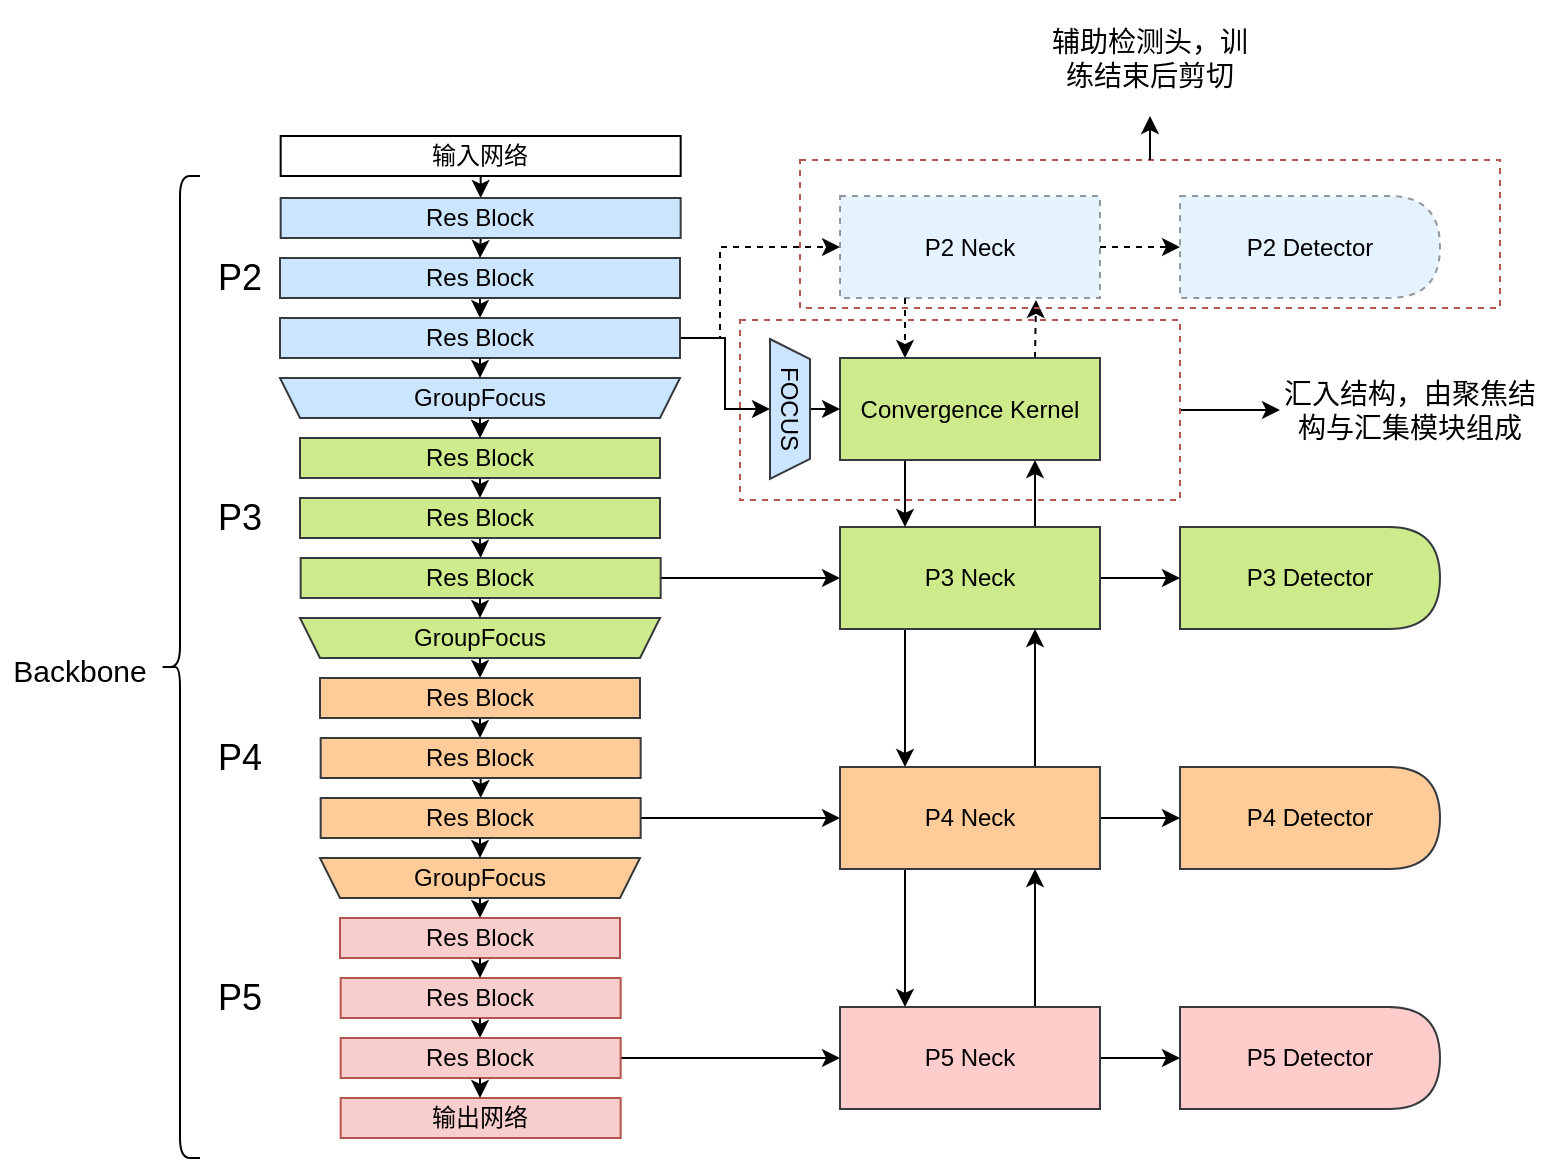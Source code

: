 <mxfile version="26.1.0">
  <diagram name="第 1 页" id="zSN7iPEmiETjF4lOJNPj">
    <mxGraphModel dx="2040" dy="676" grid="1" gridSize="10" guides="1" tooltips="1" connect="1" arrows="1" fold="1" page="1" pageScale="1" pageWidth="827" pageHeight="1169" math="1" shadow="0">
      <root>
        <mxCell id="0" />
        <mxCell id="1" parent="0" />
        <mxCell id="6yiE1YvJ_uJA3wiCjWNe-38" style="edgeStyle=orthogonalEdgeStyle;rounded=0;orthogonalLoop=1;jettySize=auto;html=1;exitX=0.5;exitY=1;exitDx=0;exitDy=0;entryX=0.5;entryY=0;entryDx=0;entryDy=0;" parent="1" source="6Rw39WzhOwX6LZSCMEJf-12" target="6yiE1YvJ_uJA3wiCjWNe-35" edge="1">
          <mxGeometry relative="1" as="geometry" />
        </mxCell>
        <mxCell id="6Rw39WzhOwX6LZSCMEJf-12" value="输入网络" style="rounded=0;whiteSpace=wrap;html=1;" parent="1" vertex="1">
          <mxGeometry x="110.33" y="138" width="200" height="20" as="geometry" />
        </mxCell>
        <mxCell id="6Rw39WzhOwX6LZSCMEJf-16" style="edgeStyle=orthogonalEdgeStyle;rounded=0;orthogonalLoop=1;jettySize=auto;html=1;exitX=0.5;exitY=1;exitDx=0;exitDy=0;entryX=0.5;entryY=0;entryDx=0;entryDy=0;" parent="1" source="6Rw39WzhOwX6LZSCMEJf-13" target="6Rw39WzhOwX6LZSCMEJf-14" edge="1">
          <mxGeometry relative="1" as="geometry" />
        </mxCell>
        <mxCell id="6Rw39WzhOwX6LZSCMEJf-13" value="Res Block" style="rounded=0;whiteSpace=wrap;html=1;fillColor=#cce5ff;strokeColor=#36393d;" parent="1" vertex="1">
          <mxGeometry x="110" y="199" width="200" height="20" as="geometry" />
        </mxCell>
        <mxCell id="6yiE1YvJ_uJA3wiCjWNe-17" style="edgeStyle=orthogonalEdgeStyle;rounded=0;orthogonalLoop=1;jettySize=auto;html=1;exitX=1;exitY=0.5;exitDx=0;exitDy=0;entryX=0;entryY=0.5;entryDx=0;entryDy=0;dashed=1;" parent="1" source="6Rw39WzhOwX6LZSCMEJf-14" target="6yiE1YvJ_uJA3wiCjWNe-16" edge="1">
          <mxGeometry relative="1" as="geometry">
            <Array as="points">
              <mxPoint x="330" y="239" />
              <mxPoint x="330" y="193" />
            </Array>
          </mxGeometry>
        </mxCell>
        <mxCell id="bI6bH-dj5nK8Zlv4W2tf-4" style="edgeStyle=orthogonalEdgeStyle;rounded=0;orthogonalLoop=1;jettySize=auto;html=1;exitX=1;exitY=0.5;exitDx=0;exitDy=0;entryX=0.5;entryY=1;entryDx=0;entryDy=0;" edge="1" parent="1" source="6Rw39WzhOwX6LZSCMEJf-14" target="bI6bH-dj5nK8Zlv4W2tf-1">
          <mxGeometry relative="1" as="geometry" />
        </mxCell>
        <mxCell id="6Rw39WzhOwX6LZSCMEJf-14" value="Res Block" style="rounded=0;whiteSpace=wrap;html=1;fillColor=#cce5ff;strokeColor=#36393d;" parent="1" vertex="1">
          <mxGeometry x="110" y="229" width="200" height="20" as="geometry" />
        </mxCell>
        <mxCell id="6Rw39WzhOwX6LZSCMEJf-17" value="" style="shape=trapezoid;perimeter=trapezoidPerimeter;whiteSpace=wrap;html=1;fixedSize=1;size=10;rotation=-180;fillColor=#cce5ff;strokeColor=#36393d;" parent="1" vertex="1">
          <mxGeometry x="110" y="259" width="200" height="20" as="geometry" />
        </mxCell>
        <mxCell id="6Rw39WzhOwX6LZSCMEJf-24" style="edgeStyle=orthogonalEdgeStyle;rounded=0;orthogonalLoop=1;jettySize=auto;html=1;exitX=0.5;exitY=1;exitDx=0;exitDy=0;entryX=0.5;entryY=0;entryDx=0;entryDy=0;" parent="1" source="6Rw39WzhOwX6LZSCMEJf-20" target="6Rw39WzhOwX6LZSCMEJf-21" edge="1">
          <mxGeometry relative="1" as="geometry" />
        </mxCell>
        <mxCell id="6Rw39WzhOwX6LZSCMEJf-20" value="GroupFocus" style="text;html=1;align=center;verticalAlign=middle;whiteSpace=wrap;rounded=0;" parent="1" vertex="1">
          <mxGeometry x="180" y="254" width="60" height="30" as="geometry" />
        </mxCell>
        <mxCell id="6Rw39WzhOwX6LZSCMEJf-28" style="edgeStyle=orthogonalEdgeStyle;rounded=0;orthogonalLoop=1;jettySize=auto;html=1;exitX=0.5;exitY=1;exitDx=0;exitDy=0;entryX=0.5;entryY=0;entryDx=0;entryDy=0;" parent="1" source="6Rw39WzhOwX6LZSCMEJf-21" target="6Rw39WzhOwX6LZSCMEJf-27" edge="1">
          <mxGeometry relative="1" as="geometry" />
        </mxCell>
        <mxCell id="6Rw39WzhOwX6LZSCMEJf-21" value="Res Block" style="rounded=0;whiteSpace=wrap;html=1;fillColor=#cdeb8b;strokeColor=#36393d;" parent="1" vertex="1">
          <mxGeometry x="120" y="289" width="180" height="20" as="geometry" />
        </mxCell>
        <mxCell id="6Rw39WzhOwX6LZSCMEJf-25" style="edgeStyle=orthogonalEdgeStyle;rounded=0;orthogonalLoop=1;jettySize=auto;html=1;exitX=0.5;exitY=1;exitDx=0;exitDy=0;entryX=0.5;entryY=0;entryDx=0;entryDy=0;" parent="1" edge="1">
          <mxGeometry relative="1" as="geometry">
            <mxPoint x="210" y="249" as="sourcePoint" />
            <mxPoint x="210" y="259" as="targetPoint" />
          </mxGeometry>
        </mxCell>
        <mxCell id="6Rw39WzhOwX6LZSCMEJf-26" style="edgeStyle=orthogonalEdgeStyle;rounded=0;orthogonalLoop=1;jettySize=auto;html=1;exitX=0.5;exitY=1;exitDx=0;exitDy=0;entryX=0.5;entryY=0;entryDx=0;entryDy=0;" parent="1" edge="1">
          <mxGeometry relative="1" as="geometry">
            <mxPoint x="210" y="279" as="sourcePoint" />
            <mxPoint x="210" y="289" as="targetPoint" />
          </mxGeometry>
        </mxCell>
        <mxCell id="6Rw39WzhOwX6LZSCMEJf-30" style="edgeStyle=orthogonalEdgeStyle;rounded=0;orthogonalLoop=1;jettySize=auto;html=1;exitX=0.5;exitY=1;exitDx=0;exitDy=0;entryX=0.5;entryY=0;entryDx=0;entryDy=0;" parent="1" source="6Rw39WzhOwX6LZSCMEJf-27" target="6Rw39WzhOwX6LZSCMEJf-29" edge="1">
          <mxGeometry relative="1" as="geometry" />
        </mxCell>
        <mxCell id="6Rw39WzhOwX6LZSCMEJf-27" value="Res Block" style="rounded=0;whiteSpace=wrap;html=1;fillColor=#cdeb8b;strokeColor=#36393d;" parent="1" vertex="1">
          <mxGeometry x="120" y="319" width="180" height="20" as="geometry" />
        </mxCell>
        <mxCell id="6yiE1YvJ_uJA3wiCjWNe-12" style="edgeStyle=orthogonalEdgeStyle;rounded=0;orthogonalLoop=1;jettySize=auto;html=1;exitX=1;exitY=0.5;exitDx=0;exitDy=0;entryX=0;entryY=0.5;entryDx=0;entryDy=0;" parent="1" source="6Rw39WzhOwX6LZSCMEJf-29" target="6yiE1YvJ_uJA3wiCjWNe-8" edge="1">
          <mxGeometry relative="1" as="geometry" />
        </mxCell>
        <mxCell id="6Rw39WzhOwX6LZSCMEJf-29" value="Res Block" style="rounded=0;whiteSpace=wrap;html=1;fillColor=#cdeb8b;strokeColor=#36393d;" parent="1" vertex="1">
          <mxGeometry x="120.33" y="349" width="180" height="20" as="geometry" />
        </mxCell>
        <mxCell id="6Rw39WzhOwX6LZSCMEJf-31" value="" style="shape=trapezoid;perimeter=trapezoidPerimeter;whiteSpace=wrap;html=1;fixedSize=1;size=10;rotation=-180;fillColor=#cdeb8b;strokeColor=#36393d;" parent="1" vertex="1">
          <mxGeometry x="120" y="379" width="180" height="20" as="geometry" />
        </mxCell>
        <mxCell id="6Rw39WzhOwX6LZSCMEJf-32" value="GroupFocus" style="text;html=1;align=center;verticalAlign=middle;whiteSpace=wrap;rounded=0;" parent="1" vertex="1">
          <mxGeometry x="180" y="374" width="60" height="30" as="geometry" />
        </mxCell>
        <mxCell id="6Rw39WzhOwX6LZSCMEJf-34" style="edgeStyle=orthogonalEdgeStyle;rounded=0;orthogonalLoop=1;jettySize=auto;html=1;exitX=0.5;exitY=1;exitDx=0;exitDy=0;entryX=0.5;entryY=0;entryDx=0;entryDy=0;" parent="1" edge="1">
          <mxGeometry relative="1" as="geometry">
            <mxPoint x="210" y="369" as="sourcePoint" />
            <mxPoint x="210" y="379" as="targetPoint" />
          </mxGeometry>
        </mxCell>
        <mxCell id="6Rw39WzhOwX6LZSCMEJf-35" style="edgeStyle=orthogonalEdgeStyle;rounded=0;orthogonalLoop=1;jettySize=auto;html=1;exitX=0.5;exitY=1;exitDx=0;exitDy=0;entryX=0.5;entryY=0;entryDx=0;entryDy=0;" parent="1" edge="1">
          <mxGeometry relative="1" as="geometry">
            <mxPoint x="210" y="399" as="sourcePoint" />
            <mxPoint x="210" y="409" as="targetPoint" />
          </mxGeometry>
        </mxCell>
        <mxCell id="6Rw39WzhOwX6LZSCMEJf-39" style="edgeStyle=orthogonalEdgeStyle;rounded=0;orthogonalLoop=1;jettySize=auto;html=1;exitX=0.5;exitY=1;exitDx=0;exitDy=0;entryX=0.498;entryY=0;entryDx=0;entryDy=0;entryPerimeter=0;" parent="1" source="6Rw39WzhOwX6LZSCMEJf-36" target="6Rw39WzhOwX6LZSCMEJf-37" edge="1">
          <mxGeometry relative="1" as="geometry" />
        </mxCell>
        <mxCell id="6Rw39WzhOwX6LZSCMEJf-36" value="Res Block" style="rounded=0;whiteSpace=wrap;html=1;fillColor=#ffcc99;strokeColor=#36393d;" parent="1" vertex="1">
          <mxGeometry x="130" y="409" width="160" height="20" as="geometry" />
        </mxCell>
        <mxCell id="6Rw39WzhOwX6LZSCMEJf-40" style="edgeStyle=orthogonalEdgeStyle;rounded=0;orthogonalLoop=1;jettySize=auto;html=1;exitX=0.5;exitY=1;exitDx=0;exitDy=0;entryX=0.5;entryY=0;entryDx=0;entryDy=0;" parent="1" source="6Rw39WzhOwX6LZSCMEJf-37" target="6Rw39WzhOwX6LZSCMEJf-38" edge="1">
          <mxGeometry relative="1" as="geometry" />
        </mxCell>
        <mxCell id="6Rw39WzhOwX6LZSCMEJf-37" value="Res Block" style="rounded=0;whiteSpace=wrap;html=1;fillColor=#ffcc99;strokeColor=#36393d;" parent="1" vertex="1">
          <mxGeometry x="130.33" y="439" width="160" height="20" as="geometry" />
        </mxCell>
        <mxCell id="6yiE1YvJ_uJA3wiCjWNe-13" style="edgeStyle=orthogonalEdgeStyle;rounded=0;orthogonalLoop=1;jettySize=auto;html=1;exitX=1;exitY=0.5;exitDx=0;exitDy=0;entryX=0;entryY=0.5;entryDx=0;entryDy=0;" parent="1" source="6Rw39WzhOwX6LZSCMEJf-38" target="6yiE1YvJ_uJA3wiCjWNe-9" edge="1">
          <mxGeometry relative="1" as="geometry" />
        </mxCell>
        <mxCell id="6Rw39WzhOwX6LZSCMEJf-38" value="Res Block" style="rounded=0;whiteSpace=wrap;html=1;fillColor=#ffcc99;strokeColor=#36393d;" parent="1" vertex="1">
          <mxGeometry x="130.33" y="469" width="160" height="20" as="geometry" />
        </mxCell>
        <mxCell id="6Rw39WzhOwX6LZSCMEJf-41" value="" style="shape=trapezoid;perimeter=trapezoidPerimeter;whiteSpace=wrap;html=1;fixedSize=1;size=10;rotation=-180;fillColor=#ffcc99;strokeColor=#36393d;" parent="1" vertex="1">
          <mxGeometry x="130" y="499" width="160" height="20" as="geometry" />
        </mxCell>
        <mxCell id="6Rw39WzhOwX6LZSCMEJf-42" value="GroupFocus" style="text;html=1;align=center;verticalAlign=middle;whiteSpace=wrap;rounded=0;" parent="1" vertex="1">
          <mxGeometry x="180.33" y="494" width="60" height="30" as="geometry" />
        </mxCell>
        <mxCell id="6Rw39WzhOwX6LZSCMEJf-43" style="edgeStyle=orthogonalEdgeStyle;rounded=0;orthogonalLoop=1;jettySize=auto;html=1;exitX=0.5;exitY=1;exitDx=0;exitDy=0;entryX=0.5;entryY=0;entryDx=0;entryDy=0;" parent="1" edge="1">
          <mxGeometry relative="1" as="geometry">
            <mxPoint x="210" y="489" as="sourcePoint" />
            <mxPoint x="210" y="499" as="targetPoint" />
          </mxGeometry>
        </mxCell>
        <mxCell id="6Rw39WzhOwX6LZSCMEJf-47" value="Res Block" style="rounded=0;whiteSpace=wrap;html=1;fillColor=#f8cecc;strokeColor=#b85450;" parent="1" vertex="1">
          <mxGeometry x="140" y="529" width="140" height="20" as="geometry" />
        </mxCell>
        <mxCell id="6Rw39WzhOwX6LZSCMEJf-48" value="Res Block" style="rounded=0;whiteSpace=wrap;html=1;fillColor=#f8cecc;strokeColor=#b85450;" parent="1" vertex="1">
          <mxGeometry x="140.33" y="559" width="140" height="20" as="geometry" />
        </mxCell>
        <mxCell id="6Rw39WzhOwX6LZSCMEJf-51" style="edgeStyle=orthogonalEdgeStyle;rounded=0;orthogonalLoop=1;jettySize=auto;html=1;exitX=0.5;exitY=1;exitDx=0;exitDy=0;entryX=0.5;entryY=0;entryDx=0;entryDy=0;" parent="1" edge="1">
          <mxGeometry relative="1" as="geometry">
            <mxPoint x="210" y="519" as="sourcePoint" />
            <mxPoint x="210" y="529" as="targetPoint" />
          </mxGeometry>
        </mxCell>
        <mxCell id="6Rw39WzhOwX6LZSCMEJf-52" style="edgeStyle=orthogonalEdgeStyle;rounded=0;orthogonalLoop=1;jettySize=auto;html=1;exitX=0.5;exitY=1;exitDx=0;exitDy=0;entryX=0.5;entryY=0;entryDx=0;entryDy=0;" parent="1" edge="1">
          <mxGeometry relative="1" as="geometry">
            <mxPoint x="210" y="549" as="sourcePoint" />
            <mxPoint x="210" y="559" as="targetPoint" />
          </mxGeometry>
        </mxCell>
        <mxCell id="6Rw39WzhOwX6LZSCMEJf-53" style="edgeStyle=orthogonalEdgeStyle;rounded=0;orthogonalLoop=1;jettySize=auto;html=1;exitX=0.5;exitY=1;exitDx=0;exitDy=0;entryX=0.5;entryY=0;entryDx=0;entryDy=0;" parent="1" edge="1">
          <mxGeometry relative="1" as="geometry">
            <mxPoint x="210" y="579" as="sourcePoint" />
            <mxPoint x="210" y="589" as="targetPoint" />
          </mxGeometry>
        </mxCell>
        <mxCell id="6yiE1YvJ_uJA3wiCjWNe-14" style="edgeStyle=orthogonalEdgeStyle;rounded=0;orthogonalLoop=1;jettySize=auto;html=1;exitX=1;exitY=0.5;exitDx=0;exitDy=0;entryX=0;entryY=0.5;entryDx=0;entryDy=0;" parent="1" source="6Rw39WzhOwX6LZSCMEJf-54" target="6yiE1YvJ_uJA3wiCjWNe-10" edge="1">
          <mxGeometry relative="1" as="geometry" />
        </mxCell>
        <mxCell id="6Rw39WzhOwX6LZSCMEJf-54" value="Res Block" style="rounded=0;whiteSpace=wrap;html=1;fillColor=#f8cecc;strokeColor=#b85450;" parent="1" vertex="1">
          <mxGeometry x="140.33" y="589" width="140" height="20" as="geometry" />
        </mxCell>
        <mxCell id="6Rw39WzhOwX6LZSCMEJf-55" value="输出网络" style="rounded=0;whiteSpace=wrap;html=1;fillColor=#f8cecc;strokeColor=#b85450;" parent="1" vertex="1">
          <mxGeometry x="140.33" y="619" width="140" height="20" as="geometry" />
        </mxCell>
        <mxCell id="6Rw39WzhOwX6LZSCMEJf-57" style="edgeStyle=orthogonalEdgeStyle;rounded=0;orthogonalLoop=1;jettySize=auto;html=1;exitX=0.5;exitY=1;exitDx=0;exitDy=0;entryX=0.5;entryY=0;entryDx=0;entryDy=0;" parent="1" edge="1">
          <mxGeometry relative="1" as="geometry">
            <mxPoint x="210" y="609" as="sourcePoint" />
            <mxPoint x="210" y="619" as="targetPoint" />
          </mxGeometry>
        </mxCell>
        <mxCell id="6Rw39WzhOwX6LZSCMEJf-63" value="&lt;span style=&quot;font-size: 15px;&quot;&gt;Backbone&lt;/span&gt;" style="text;html=1;align=center;verticalAlign=middle;whiteSpace=wrap;rounded=0;" parent="1" vertex="1">
          <mxGeometry x="-30" y="389.25" width="80" height="30.5" as="geometry" />
        </mxCell>
        <mxCell id="6Rw39WzhOwX6LZSCMEJf-65" value="" style="shape=curlyBracket;whiteSpace=wrap;html=1;rounded=1;labelPosition=left;verticalLabelPosition=middle;align=right;verticalAlign=middle;" parent="1" vertex="1">
          <mxGeometry x="50" y="158" width="20" height="491" as="geometry" />
        </mxCell>
        <mxCell id="6yiE1YvJ_uJA3wiCjWNe-3" value="&lt;font style=&quot;font-size: 18px;&quot;&gt;P2&lt;/font&gt;" style="text;html=1;align=center;verticalAlign=middle;whiteSpace=wrap;rounded=0;" parent="1" vertex="1">
          <mxGeometry x="60.33" y="194" width="60" height="30" as="geometry" />
        </mxCell>
        <mxCell id="6yiE1YvJ_uJA3wiCjWNe-4" value="&lt;font style=&quot;font-size: 18px;&quot;&gt;P3&lt;/font&gt;" style="text;html=1;align=center;verticalAlign=middle;whiteSpace=wrap;rounded=0;" parent="1" vertex="1">
          <mxGeometry x="60.33" y="314" width="60" height="30" as="geometry" />
        </mxCell>
        <mxCell id="6yiE1YvJ_uJA3wiCjWNe-5" value="&lt;font style=&quot;font-size: 18px;&quot;&gt;P4&lt;/font&gt;" style="text;html=1;align=center;verticalAlign=middle;whiteSpace=wrap;rounded=0;" parent="1" vertex="1">
          <mxGeometry x="60.33" y="434" width="60" height="30" as="geometry" />
        </mxCell>
        <mxCell id="6yiE1YvJ_uJA3wiCjWNe-6" value="&lt;font style=&quot;font-size: 18px;&quot;&gt;P5&lt;/font&gt;" style="text;html=1;align=center;verticalAlign=middle;whiteSpace=wrap;rounded=0;" parent="1" vertex="1">
          <mxGeometry x="60" y="554" width="60" height="30" as="geometry" />
        </mxCell>
        <mxCell id="6yiE1YvJ_uJA3wiCjWNe-29" value="" style="edgeStyle=orthogonalEdgeStyle;rounded=0;orthogonalLoop=1;jettySize=auto;html=1;" parent="1" source="6yiE1YvJ_uJA3wiCjWNe-8" edge="1">
          <mxGeometry relative="1" as="geometry">
            <mxPoint x="560" y="359.0" as="targetPoint" />
          </mxGeometry>
        </mxCell>
        <mxCell id="bI6bH-dj5nK8Zlv4W2tf-5" style="edgeStyle=orthogonalEdgeStyle;rounded=0;orthogonalLoop=1;jettySize=auto;html=1;exitX=0.25;exitY=1;exitDx=0;exitDy=0;entryX=0.25;entryY=0;entryDx=0;entryDy=0;" edge="1" parent="1" source="6yiE1YvJ_uJA3wiCjWNe-8" target="6yiE1YvJ_uJA3wiCjWNe-9">
          <mxGeometry relative="1" as="geometry" />
        </mxCell>
        <mxCell id="bI6bH-dj5nK8Zlv4W2tf-10" style="edgeStyle=orthogonalEdgeStyle;rounded=0;orthogonalLoop=1;jettySize=auto;html=1;exitX=0.75;exitY=0;exitDx=0;exitDy=0;entryX=0.75;entryY=1;entryDx=0;entryDy=0;" edge="1" parent="1" source="6yiE1YvJ_uJA3wiCjWNe-8" target="6yiE1YvJ_uJA3wiCjWNe-19">
          <mxGeometry relative="1" as="geometry" />
        </mxCell>
        <mxCell id="6yiE1YvJ_uJA3wiCjWNe-8" value="P3 Neck" style="rounded=0;whiteSpace=wrap;html=1;fillColor=#cdeb8b;strokeColor=#36393d;" parent="1" vertex="1">
          <mxGeometry x="390" y="333.5" width="130" height="51" as="geometry" />
        </mxCell>
        <mxCell id="6yiE1YvJ_uJA3wiCjWNe-27" style="edgeStyle=orthogonalEdgeStyle;rounded=0;orthogonalLoop=1;jettySize=auto;html=1;exitX=1;exitY=0.5;exitDx=0;exitDy=0;entryX=0;entryY=0.5;entryDx=0;entryDy=0;" parent="1" source="6yiE1YvJ_uJA3wiCjWNe-9" edge="1">
          <mxGeometry relative="1" as="geometry">
            <mxPoint x="560" y="479" as="targetPoint" />
          </mxGeometry>
        </mxCell>
        <mxCell id="bI6bH-dj5nK8Zlv4W2tf-6" style="edgeStyle=orthogonalEdgeStyle;rounded=0;orthogonalLoop=1;jettySize=auto;html=1;exitX=0.75;exitY=0;exitDx=0;exitDy=0;entryX=0.75;entryY=1;entryDx=0;entryDy=0;" edge="1" parent="1" source="6yiE1YvJ_uJA3wiCjWNe-9" target="6yiE1YvJ_uJA3wiCjWNe-8">
          <mxGeometry relative="1" as="geometry" />
        </mxCell>
        <mxCell id="bI6bH-dj5nK8Zlv4W2tf-7" style="edgeStyle=orthogonalEdgeStyle;rounded=0;orthogonalLoop=1;jettySize=auto;html=1;exitX=0.25;exitY=1;exitDx=0;exitDy=0;entryX=0.25;entryY=0;entryDx=0;entryDy=0;" edge="1" parent="1" source="6yiE1YvJ_uJA3wiCjWNe-9" target="6yiE1YvJ_uJA3wiCjWNe-10">
          <mxGeometry relative="1" as="geometry" />
        </mxCell>
        <mxCell id="6yiE1YvJ_uJA3wiCjWNe-9" value="P4 Neck" style="rounded=0;whiteSpace=wrap;html=1;fillColor=#ffcc99;strokeColor=#36393d;" parent="1" vertex="1">
          <mxGeometry x="390" y="453.5" width="130" height="51" as="geometry" />
        </mxCell>
        <mxCell id="6yiE1YvJ_uJA3wiCjWNe-28" style="edgeStyle=orthogonalEdgeStyle;rounded=0;orthogonalLoop=1;jettySize=auto;html=1;exitX=1;exitY=0.5;exitDx=0;exitDy=0;entryX=0;entryY=0.5;entryDx=0;entryDy=0;" parent="1" source="6yiE1YvJ_uJA3wiCjWNe-10" edge="1">
          <mxGeometry relative="1" as="geometry">
            <mxPoint x="560" y="599" as="targetPoint" />
          </mxGeometry>
        </mxCell>
        <mxCell id="bI6bH-dj5nK8Zlv4W2tf-8" style="edgeStyle=orthogonalEdgeStyle;rounded=0;orthogonalLoop=1;jettySize=auto;html=1;exitX=0.75;exitY=0;exitDx=0;exitDy=0;entryX=0.75;entryY=1;entryDx=0;entryDy=0;" edge="1" parent="1" source="6yiE1YvJ_uJA3wiCjWNe-10" target="6yiE1YvJ_uJA3wiCjWNe-9">
          <mxGeometry relative="1" as="geometry" />
        </mxCell>
        <mxCell id="6yiE1YvJ_uJA3wiCjWNe-10" value="P5 Neck" style="rounded=0;whiteSpace=wrap;html=1;fillColor=#ffcccc;strokeColor=#36393d;" parent="1" vertex="1">
          <mxGeometry x="390" y="573.5" width="130" height="51" as="geometry" />
        </mxCell>
        <mxCell id="bI6bH-dj5nK8Zlv4W2tf-11" style="edgeStyle=orthogonalEdgeStyle;rounded=0;orthogonalLoop=1;jettySize=auto;html=1;exitX=0.25;exitY=1;exitDx=0;exitDy=0;entryX=0.25;entryY=0;entryDx=0;entryDy=0;dashed=1;" edge="1" parent="1" source="6yiE1YvJ_uJA3wiCjWNe-16" target="6yiE1YvJ_uJA3wiCjWNe-19">
          <mxGeometry relative="1" as="geometry" />
        </mxCell>
        <mxCell id="bI6bH-dj5nK8Zlv4W2tf-13" value="" style="edgeStyle=orthogonalEdgeStyle;rounded=0;orthogonalLoop=1;jettySize=auto;html=1;dashed=1;" edge="1" parent="1" source="6yiE1YvJ_uJA3wiCjWNe-16" target="6yiE1YvJ_uJA3wiCjWNe-31">
          <mxGeometry relative="1" as="geometry" />
        </mxCell>
        <mxCell id="6yiE1YvJ_uJA3wiCjWNe-16" value="P2 Neck" style="rounded=0;whiteSpace=wrap;html=1;fillColor=#cce5ff;strokeColor=#36393d;dashed=1;opacity=50;" parent="1" vertex="1">
          <mxGeometry x="390" y="168" width="130" height="51" as="geometry" />
        </mxCell>
        <mxCell id="bI6bH-dj5nK8Zlv4W2tf-9" style="edgeStyle=orthogonalEdgeStyle;rounded=0;orthogonalLoop=1;jettySize=auto;html=1;exitX=0.25;exitY=1;exitDx=0;exitDy=0;entryX=0.25;entryY=0;entryDx=0;entryDy=0;" edge="1" parent="1" source="6yiE1YvJ_uJA3wiCjWNe-19" target="6yiE1YvJ_uJA3wiCjWNe-8">
          <mxGeometry relative="1" as="geometry" />
        </mxCell>
        <mxCell id="bI6bH-dj5nK8Zlv4W2tf-12" style="edgeStyle=orthogonalEdgeStyle;rounded=0;orthogonalLoop=1;jettySize=auto;html=1;exitX=0.75;exitY=0;exitDx=0;exitDy=0;dashed=1;" edge="1" parent="1" source="6yiE1YvJ_uJA3wiCjWNe-19">
          <mxGeometry relative="1" as="geometry">
            <mxPoint x="488" y="220" as="targetPoint" />
          </mxGeometry>
        </mxCell>
        <mxCell id="6yiE1YvJ_uJA3wiCjWNe-19" value="Convergence&amp;nbsp;Kernel" style="rounded=0;whiteSpace=wrap;html=1;fillColor=#cdeb8b;strokeColor=#36393d;" parent="1" vertex="1">
          <mxGeometry x="390" y="249" width="130" height="51" as="geometry" />
        </mxCell>
        <mxCell id="6yiE1YvJ_uJA3wiCjWNe-31" value="P2 Detector" style="shape=delay;whiteSpace=wrap;html=1;rounded=0;dashed=1;opacity=50;strokeColor=#36393d;align=center;verticalAlign=middle;fontFamily=Helvetica;fontSize=12;fontColor=default;fillColor=#cce5ff;" parent="1" vertex="1">
          <mxGeometry x="560" y="168" width="130" height="51" as="geometry" />
        </mxCell>
        <mxCell id="6yiE1YvJ_uJA3wiCjWNe-32" value="P3 Detector" style="shape=delay;whiteSpace=wrap;html=1;rounded=0;strokeColor=#36393d;align=center;verticalAlign=middle;fontFamily=Helvetica;fontSize=12;fontColor=default;fillColor=#cdeb8b;" parent="1" vertex="1">
          <mxGeometry x="560" y="333.5" width="130" height="51" as="geometry" />
        </mxCell>
        <mxCell id="6yiE1YvJ_uJA3wiCjWNe-33" value="P4 Detector" style="shape=delay;whiteSpace=wrap;html=1;rounded=0;strokeColor=#36393d;align=center;verticalAlign=middle;fontFamily=Helvetica;fontSize=12;fontColor=default;fillColor=#ffcc99;" parent="1" vertex="1">
          <mxGeometry x="560" y="453.5" width="130" height="51" as="geometry" />
        </mxCell>
        <mxCell id="6yiE1YvJ_uJA3wiCjWNe-34" value="P5 Detector" style="shape=delay;whiteSpace=wrap;html=1;rounded=0;strokeColor=#36393d;align=center;verticalAlign=middle;fontFamily=Helvetica;fontSize=12;fontColor=default;fillColor=#ffcccc;" parent="1" vertex="1">
          <mxGeometry x="560" y="573.5" width="130" height="51" as="geometry" />
        </mxCell>
        <mxCell id="6yiE1YvJ_uJA3wiCjWNe-37" style="edgeStyle=orthogonalEdgeStyle;rounded=0;orthogonalLoop=1;jettySize=auto;html=1;exitX=0.5;exitY=1;exitDx=0;exitDy=0;entryX=0.5;entryY=0;entryDx=0;entryDy=0;" parent="1" source="6yiE1YvJ_uJA3wiCjWNe-35" target="6Rw39WzhOwX6LZSCMEJf-13" edge="1">
          <mxGeometry relative="1" as="geometry" />
        </mxCell>
        <mxCell id="6yiE1YvJ_uJA3wiCjWNe-35" value="Res Block" style="rounded=0;whiteSpace=wrap;html=1;fillColor=#cce5ff;strokeColor=#36393d;" parent="1" vertex="1">
          <mxGeometry x="110.33" y="169" width="200" height="20" as="geometry" />
        </mxCell>
        <mxCell id="bI6bH-dj5nK8Zlv4W2tf-3" style="edgeStyle=orthogonalEdgeStyle;rounded=0;orthogonalLoop=1;jettySize=auto;html=1;exitX=0.5;exitY=0;exitDx=0;exitDy=0;entryX=0;entryY=0.5;entryDx=0;entryDy=0;" edge="1" parent="1" source="bI6bH-dj5nK8Zlv4W2tf-1" target="6yiE1YvJ_uJA3wiCjWNe-19">
          <mxGeometry relative="1" as="geometry" />
        </mxCell>
        <mxCell id="bI6bH-dj5nK8Zlv4W2tf-1" value="FOCUS" style="shape=trapezoid;perimeter=trapezoidPerimeter;whiteSpace=wrap;html=1;fixedSize=1;size=10;rotation=90;fillColor=#cce5ff;strokeColor=#36393d;" vertex="1" parent="1">
          <mxGeometry x="330" y="264.5" width="70" height="20" as="geometry" />
        </mxCell>
        <mxCell id="bI6bH-dj5nK8Zlv4W2tf-14" value="" style="rounded=0;whiteSpace=wrap;html=1;fillColor=none;strokeColor=#b85450;dashed=1;" vertex="1" parent="1">
          <mxGeometry x="370" y="150" width="350" height="74" as="geometry" />
        </mxCell>
        <mxCell id="bI6bH-dj5nK8Zlv4W2tf-20" style="edgeStyle=orthogonalEdgeStyle;rounded=0;orthogonalLoop=1;jettySize=auto;html=1;exitX=1;exitY=0.5;exitDx=0;exitDy=0;entryX=0;entryY=0.5;entryDx=0;entryDy=0;" edge="1" parent="1" source="bI6bH-dj5nK8Zlv4W2tf-15" target="bI6bH-dj5nK8Zlv4W2tf-19">
          <mxGeometry relative="1" as="geometry" />
        </mxCell>
        <mxCell id="bI6bH-dj5nK8Zlv4W2tf-15" value="" style="rounded=0;whiteSpace=wrap;html=1;fillColor=none;strokeColor=#b85450;dashed=1;" vertex="1" parent="1">
          <mxGeometry x="340" y="230" width="220" height="90" as="geometry" />
        </mxCell>
        <mxCell id="bI6bH-dj5nK8Zlv4W2tf-17" value="&lt;font style=&quot;font-size: 14px;&quot;&gt;辅助检测头，训练结束后剪切&lt;/font&gt;" style="text;html=1;align=center;verticalAlign=middle;whiteSpace=wrap;rounded=0;" vertex="1" parent="1">
          <mxGeometry x="495" y="70" width="100" height="58" as="geometry" />
        </mxCell>
        <mxCell id="bI6bH-dj5nK8Zlv4W2tf-18" value="" style="edgeStyle=orthogonalEdgeStyle;rounded=0;orthogonalLoop=1;jettySize=auto;html=1;" edge="1" parent="1" source="bI6bH-dj5nK8Zlv4W2tf-14" target="bI6bH-dj5nK8Zlv4W2tf-17">
          <mxGeometry relative="1" as="geometry" />
        </mxCell>
        <mxCell id="bI6bH-dj5nK8Zlv4W2tf-19" value="&lt;font style=&quot;font-size: 14px;&quot;&gt;汇入结构，由聚焦结构与汇集模块组成&lt;/font&gt;" style="text;html=1;align=center;verticalAlign=middle;whiteSpace=wrap;rounded=0;" vertex="1" parent="1">
          <mxGeometry x="610" y="246" width="130" height="58" as="geometry" />
        </mxCell>
      </root>
    </mxGraphModel>
  </diagram>
</mxfile>
